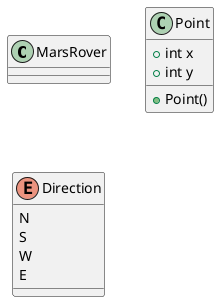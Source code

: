 @startuml
class MarsRover {

}

class Point{
+ int x
+ int y

+ Point()
}
enum Direction {
N
S
W
E
}

@enduml